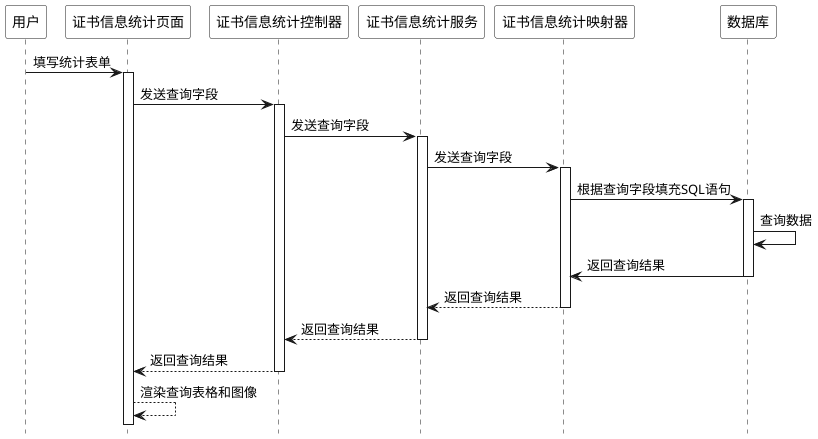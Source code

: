 @startuml visualize_certification

hide footbox
skinparam sequence {
  ParticipantBackgroundColor #ffffff
  ParticipantFontColor #000000
}

participant 用户
participant 证书信息统计页面
participant 证书信息统计控制器
participant 证书信息统计服务
participant 证书信息统计映射器
participant 数据库

用户 -> 证书信息统计页面: 填写统计表单
activate 证书信息统计页面

证书信息统计页面 -> 证书信息统计控制器: 发送查询字段
activate 证书信息统计控制器

证书信息统计控制器 -> 证书信息统计服务: 发送查询字段
activate 证书信息统计服务

证书信息统计服务 -> 证书信息统计映射器: 发送查询字段
activate 证书信息统计映射器

证书信息统计映射器 -> 数据库: 根据查询字段填充SQL语句
activate 数据库

数据库 -> 数据库: 查询数据
数据库 -> 证书信息统计映射器: 返回查询结果

deactivate 数据库
证书信息统计映射器 --> 证书信息统计服务: 返回查询结果
deactivate 证书信息统计映射器


证书信息统计服务 --> 证书信息统计控制器: 返回查询结果

deactivate 证书信息统计服务

证书信息统计控制器 --> 证书信息统计页面: 返回查询结果
deactivate 证书信息统计控制器

证书信息统计页面 --> 证书信息统计页面: 渲染查询表格和图像

@enduml